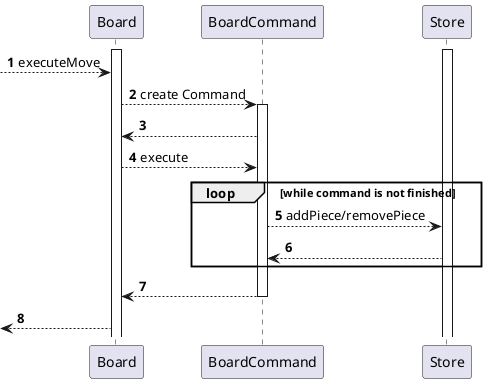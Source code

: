 @startuml
'https://plantuml.com/sequence-diagram

autonumber

activate Board
participant BoardCommand
activate Store
--> Board: executeMove
Board --> BoardCommand: create Command
activate BoardCommand
BoardCommand --> Board
Board --> BoardCommand: execute
loop while command is not finished
    BoardCommand --> Store: addPiece/removePiece
    Store --> BoardCommand
end
BoardCommand --> Board
deactivate BoardCommand
<-- Board

@enduml